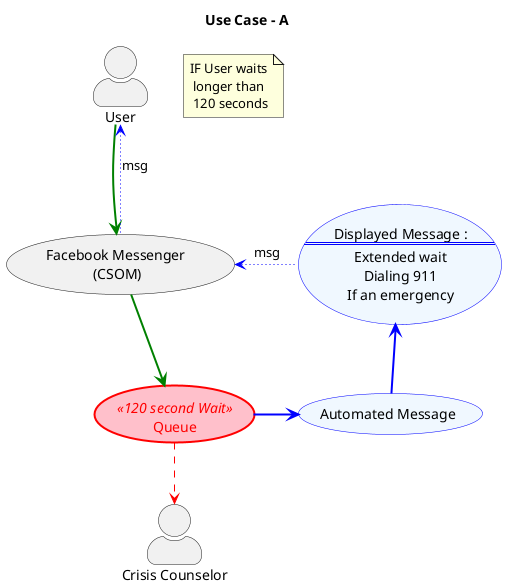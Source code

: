 
@startuml

skinparam actorStyle awesome
'default
' top to bottom direction
'left to right direction



title Use Case - A

actor :User: as user
actor :Crisis Counselor: as cc
usecase "Facebook Messenger \n(CSOM)" as fm
usecase "Queue" as q<<120 second Wait>> #pink;line:red;line.bold;text:red
usecase "Automated Message" as am #aliceblue;line:blue
usecase message #aliceblue;line:blue as "
Displayed Message :
==
Extended wait
Dialing 911
If an emergency"

note "IF User waits\n longer than\n 120 seconds" as when


' note top of q
'   IF user has to wait
'   longer than
'   120 seconds
' end note

user -down-> fm #line:green;line.bold
fm --> q #line:green;line.bold

q -right-> am #blue;line.bold
q -down-> cc #red;line.dashed

am -up-> message #blue;line.bold
message -left-> fm #blue;line.dotted : msg
fm -up-> user #blue;line.dotted : msg


' fm .. when #blue;line.bold
' when .. q #blue;line.bold



@enduml
